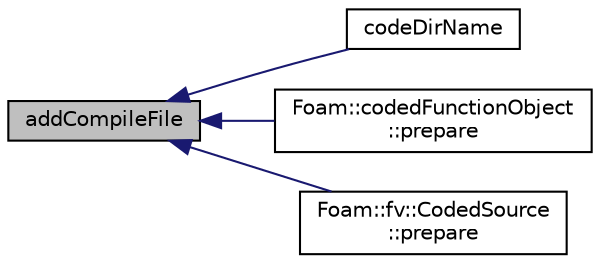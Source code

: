 digraph "addCompileFile"
{
  bgcolor="transparent";
  edge [fontname="Helvetica",fontsize="10",labelfontname="Helvetica",labelfontsize="10"];
  node [fontname="Helvetica",fontsize="10",shape=record];
  rankdir="LR";
  Node1 [label="addCompileFile",height=0.2,width=0.4,color="black", fillcolor="grey75", style="filled", fontcolor="black"];
  Node1 -> Node2 [dir="back",color="midnightblue",fontsize="10",style="solid",fontname="Helvetica"];
  Node2 [label="codeDirName",height=0.2,width=0.4,color="black",URL="$a00604.html#a9dde26399656a693ab209ee4a0eece6a",tooltip="Return the code-dirname. "];
  Node1 -> Node3 [dir="back",color="midnightblue",fontsize="10",style="solid",fontname="Helvetica"];
  Node3 [label="Foam::codedFunctionObject\l::prepare",height=0.2,width=0.4,color="black",URL="$a00303.html#a690705b8ff660cc2f986867bdf783564",tooltip="Adapt the context for the current object. "];
  Node1 -> Node4 [dir="back",color="midnightblue",fontsize="10",style="solid",fontname="Helvetica"];
  Node4 [label="Foam::fv::CodedSource\l::prepare",height=0.2,width=0.4,color="black",URL="$a00305.html#a690705b8ff660cc2f986867bdf783564",tooltip="Adapt the context for the current object. "];
}
